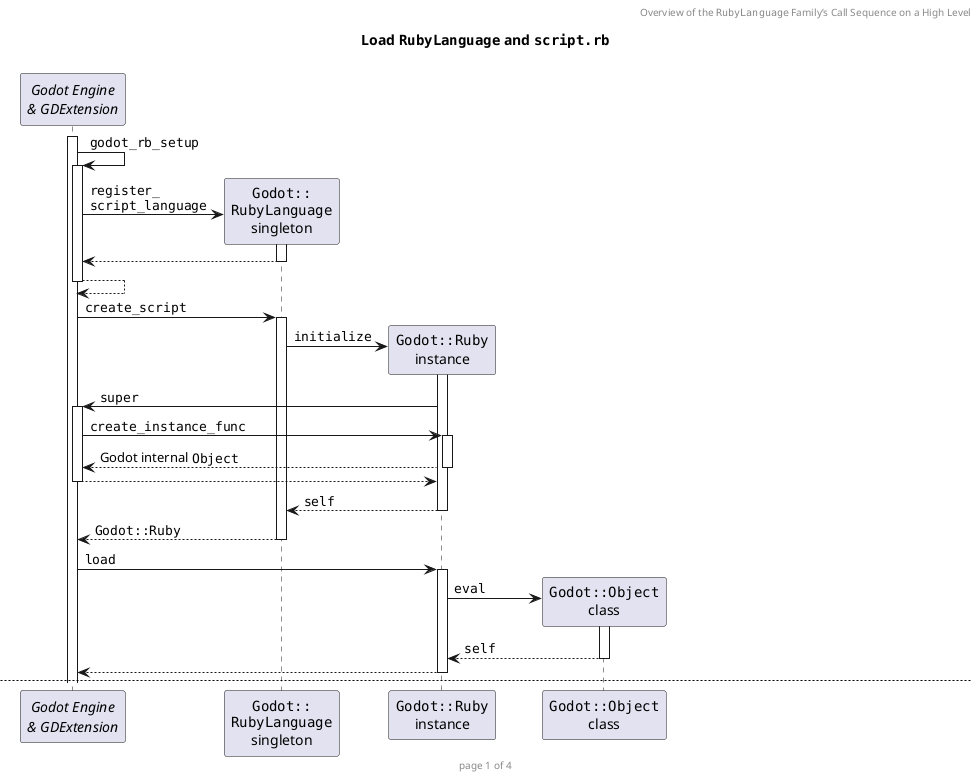 @startuml
autoactivate on
header Overview of the ""RubyLanguage"" Family’s Call Sequence on a High Level
footer page %page% of %lastpage%

title Load ""RubyLanguage"" and ""script.rb""
participant godot [
  //Godot Engine//
  //& GDExtension//
]
participant lang [
  ""Godot::""
  ""RubyLanguage""
  singleton
]
participant ruby [
  ""Godot::Ruby""
  instance
]
participant class [
  ""Godot::Object""
  class
]
activate godot
godot -> godot: ""godot_rb_setup""
  create lang
  godot -> lang: ""register_""\n""script_language""
  return
return
godot -> lang: ""create_script""
  create ruby
  lang -> ruby: ""initialize""
    ruby -> godot: ""super""
      godot -> ruby: ""create_instance_func""
      return Godot internal ""Object""
    return
  return ""self""
return ""Godot::Ruby""
godot -> ruby: ""load""
  create class
  ruby -> class: ""eval""
  return ""self""
return

newpage Instantiate ""MyScript""
participant instance [
  ""GDExtension""
  ""ScriptInstancePtr""
]
participant object [
  ""Godot::Object""
  instance
]
godot -> ruby: ""instance_create""
  ruby -> class: ""new""
    create object
    class -> object: ""initialize""
    return ""self""
  return ""Godot::Object""\ninstance
  ruby -> object: Protect from GC
  return
  create instance
  ruby -> instance: ""script_instance_create""
  return ""self""
return ""GDExtensionScriptInstancePtr""

newpage: Check and Call (existent) ""MyScript#member"" (attribute or method)
godot -> ruby: list members
  ruby -> class: ""#instance_methods""
  return ""Array[Symbol]""
return processed array
godot -> instance: call ""member""
  instance -> object: ""::member""
    object -> class: ""#member"" (instance method)
      note left: There’d probably seldom be an eigenclass.
      opt GDScript Interop
        class -> godot: GDScript function
        return ""ret.to_godot""
      end
    return ""ret""
  return ""ret""
return ""ret.to_godot""

newpage Cleanup
note across:\
For Ruby objects, the destruction ❌ means queued for GC mark-and-sweep. \
GDExtension counterparts may be immediately ""free""d.
godot -> instance: ""free""
  instance ->> object: Unlock GC
  return
  destroy object
return
destroy instance
godot -> ruby: ""free_instance_func""
  ruby ->> class: Unlock GC
  return
  destroy class
return
destroy ruby
godot -> godot: ""godot_rb_cleanup""
  godot -> lang!!: ""unregister_""\n""script_language""
return
destroy godot

@enduml
